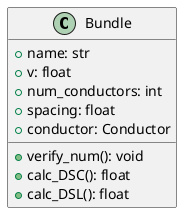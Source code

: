 @startuml Bundle
class Bundle {
    +name: str
    +v: float
    +num_conductors: int
    +spacing: float
    +conductor: Conductor

    +verify_num(): void
    +calc_DSC(): float
    +calc_DSL(): float
}
@enduml

@startuml Bus
class Bus {
    +name: str
    +v: float
    +index: int

    +set_bus_v(bus_v: float): void
}
@enduml


@startuml Component
class "Component" as Outer {
    Abstract Class
}

class "Component.Resistor" as Inner {
    +name: str
    +resistance: float
    +bus1: str
    +bus2: str
    +g: float
    
    +calc_g(): void
}

class "Component.Load" as Inner2 {
    +name: str
    +power: float
    +voltage: float
    +bus: str
    +resistance: float
    +g: float

    +calc_r(): void
    +calc_g(): void
}

class "Component.VoltageSource" as Inner3 {
    +name: str
    +voltage: float
    +bus: str
}

Outer *-- Inner : contains
Outer *-- Inner2 : contains
Outer *-- Inner3 : contains
@enduml

@startuml Circuit
class Circuit {
    +name: str
    +i: float
    +table: list[str]
    +components: dict{str: component_object}
    +buses: {str: bus_object}
    +add_bus(name: str, index: int, voltage: float): void
    +add_resistor(name: str, r: float, bus1: str, bus2: str): void
    +add_load(name: str, power: float, bus1: str, bus2: str): void
    +add_voltage_source(name: str, v: float, bus: str): void
    +calc_i(): void
    +check_bus_names(index: int, name: str): void
}
@enduml

@startuml Conductor
class Conductor {
    +name: str
    +diam: float
    +radius: float
    +GMR: float
    +resistance: float
    +ampacity: float
}
@enduml

@startuml Geometry
class Geometry {
    +name: str
    +x: List[float]
    +y: List[float]

    +calc_Deq(): float
}
@enduml

@startuml Settings
class Settings {
    +freq: float
    +powerbase: float

    +set_freq(float): void
    +set_powerbase(float): void
}
@enduml

@startuml Solution
class Solution {
    +circuit: Circuit
}
@enduml